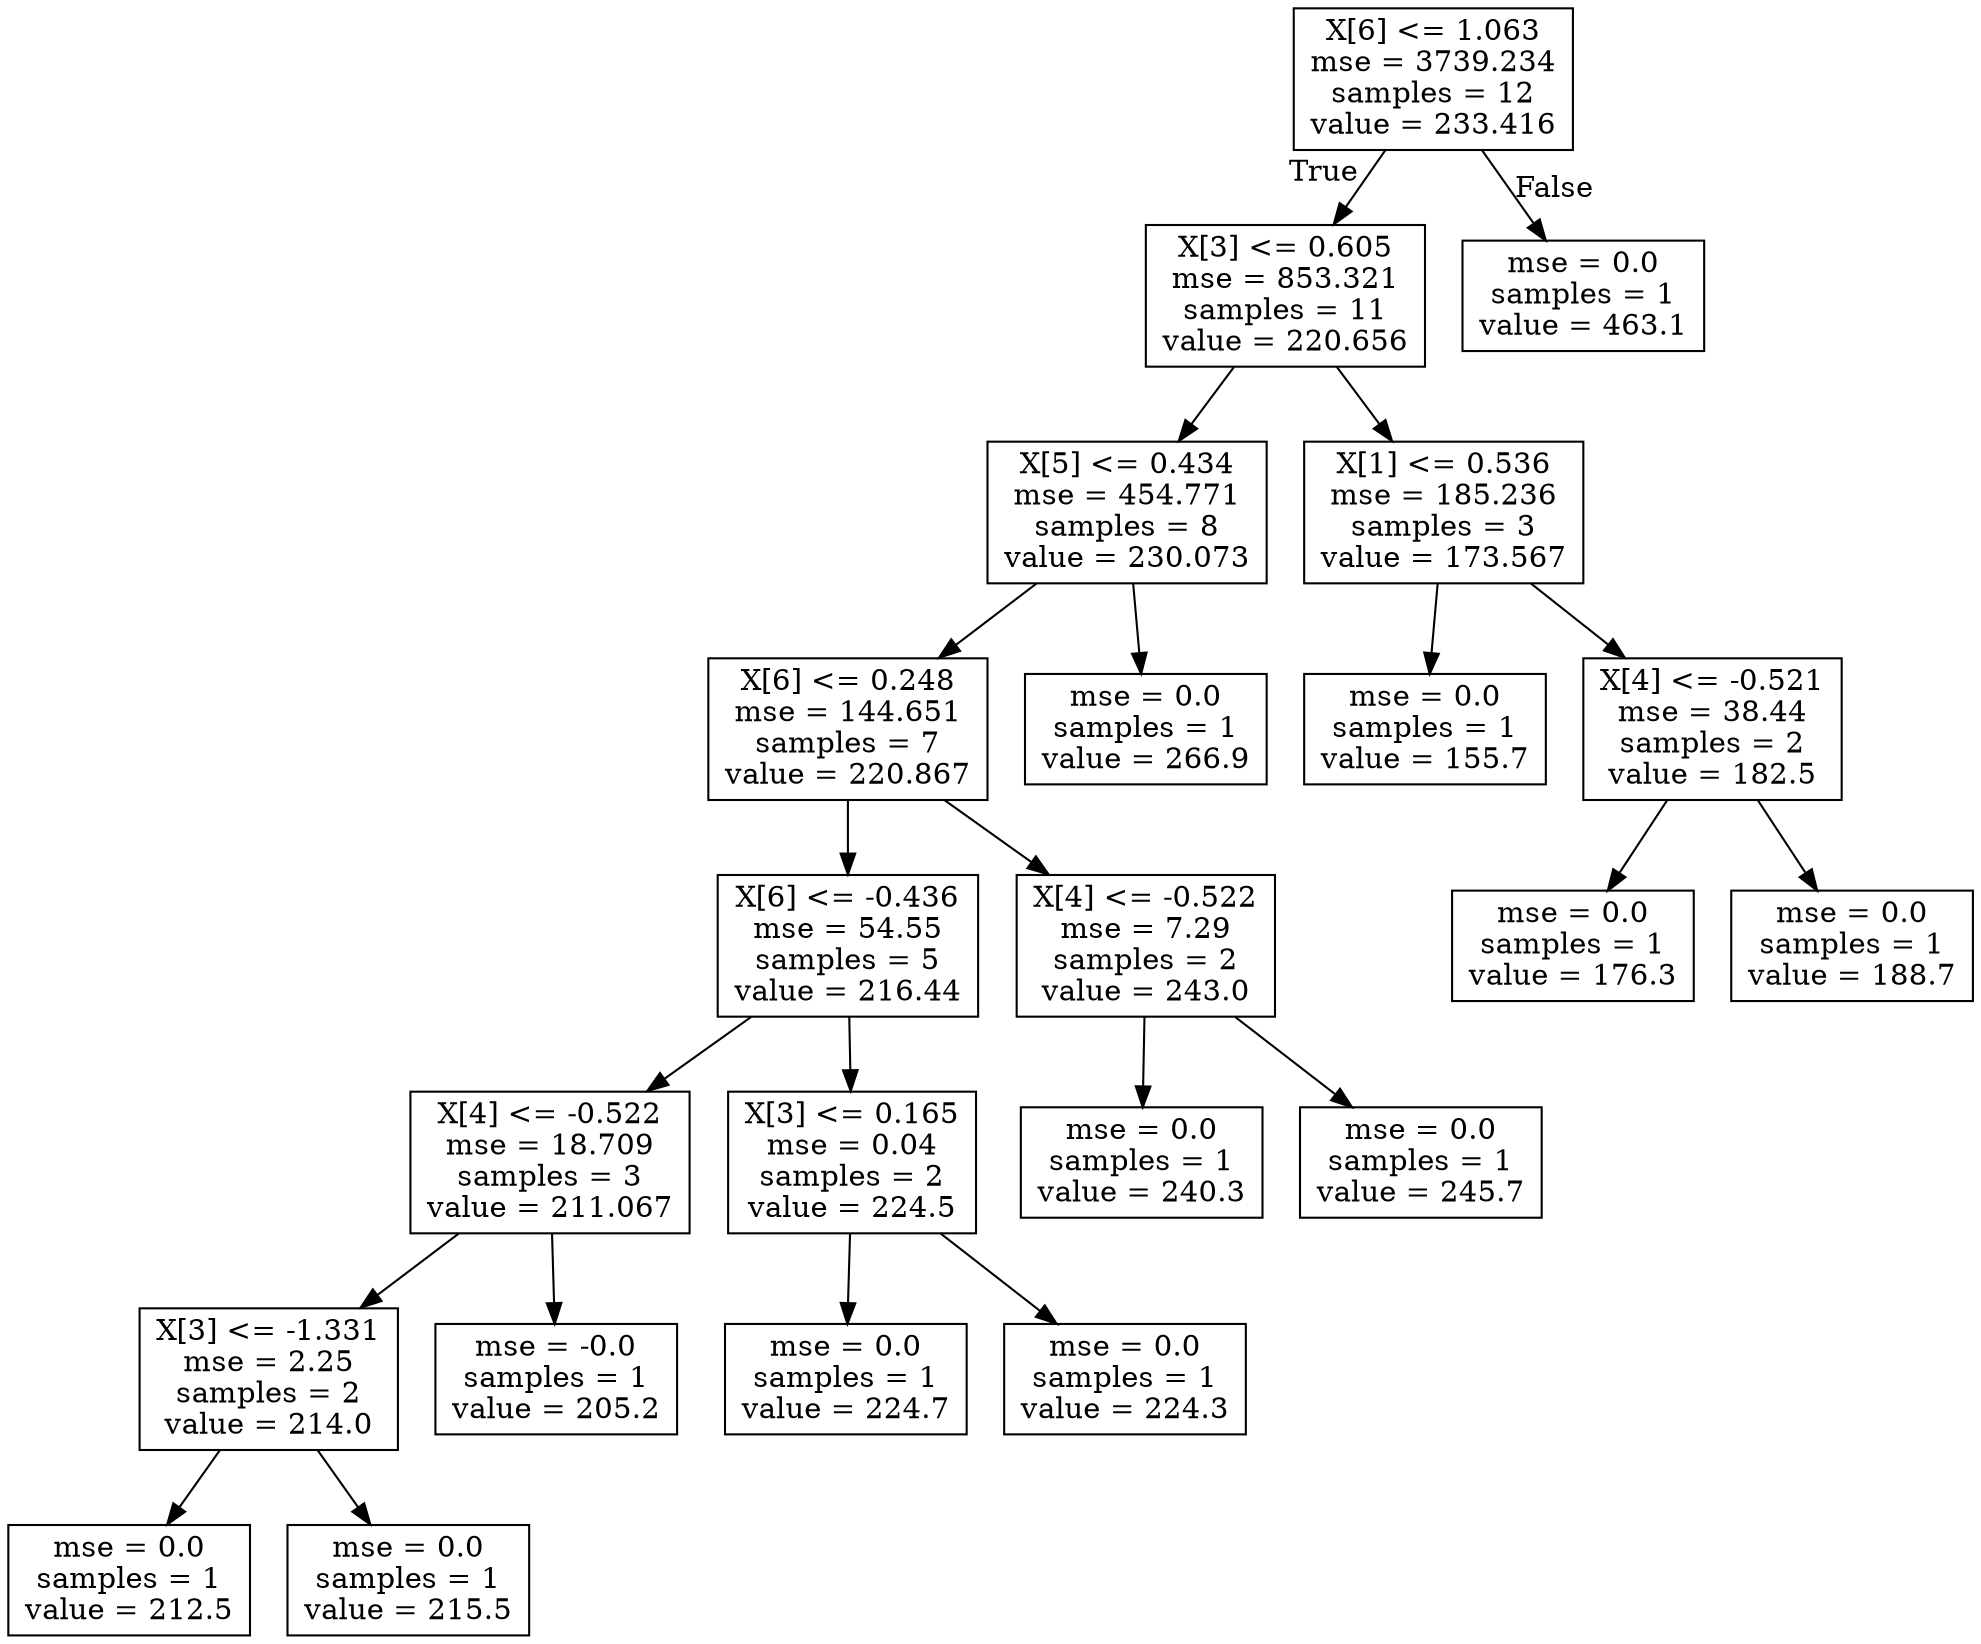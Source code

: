 digraph Tree {
node [shape=box] ;
0 [label="X[6] <= 1.063\nmse = 3739.234\nsamples = 12\nvalue = 233.416"] ;
1 [label="X[3] <= 0.605\nmse = 853.321\nsamples = 11\nvalue = 220.656"] ;
0 -> 1 [labeldistance=2.5, labelangle=45, headlabel="True"] ;
2 [label="X[5] <= 0.434\nmse = 454.771\nsamples = 8\nvalue = 230.073"] ;
1 -> 2 ;
3 [label="X[6] <= 0.248\nmse = 144.651\nsamples = 7\nvalue = 220.867"] ;
2 -> 3 ;
4 [label="X[6] <= -0.436\nmse = 54.55\nsamples = 5\nvalue = 216.44"] ;
3 -> 4 ;
5 [label="X[4] <= -0.522\nmse = 18.709\nsamples = 3\nvalue = 211.067"] ;
4 -> 5 ;
6 [label="X[3] <= -1.331\nmse = 2.25\nsamples = 2\nvalue = 214.0"] ;
5 -> 6 ;
7 [label="mse = 0.0\nsamples = 1\nvalue = 212.5"] ;
6 -> 7 ;
8 [label="mse = 0.0\nsamples = 1\nvalue = 215.5"] ;
6 -> 8 ;
9 [label="mse = -0.0\nsamples = 1\nvalue = 205.2"] ;
5 -> 9 ;
10 [label="X[3] <= 0.165\nmse = 0.04\nsamples = 2\nvalue = 224.5"] ;
4 -> 10 ;
11 [label="mse = 0.0\nsamples = 1\nvalue = 224.7"] ;
10 -> 11 ;
12 [label="mse = 0.0\nsamples = 1\nvalue = 224.3"] ;
10 -> 12 ;
13 [label="X[4] <= -0.522\nmse = 7.29\nsamples = 2\nvalue = 243.0"] ;
3 -> 13 ;
14 [label="mse = 0.0\nsamples = 1\nvalue = 240.3"] ;
13 -> 14 ;
15 [label="mse = 0.0\nsamples = 1\nvalue = 245.7"] ;
13 -> 15 ;
16 [label="mse = 0.0\nsamples = 1\nvalue = 266.9"] ;
2 -> 16 ;
17 [label="X[1] <= 0.536\nmse = 185.236\nsamples = 3\nvalue = 173.567"] ;
1 -> 17 ;
18 [label="mse = 0.0\nsamples = 1\nvalue = 155.7"] ;
17 -> 18 ;
19 [label="X[4] <= -0.521\nmse = 38.44\nsamples = 2\nvalue = 182.5"] ;
17 -> 19 ;
20 [label="mse = 0.0\nsamples = 1\nvalue = 176.3"] ;
19 -> 20 ;
21 [label="mse = 0.0\nsamples = 1\nvalue = 188.7"] ;
19 -> 21 ;
22 [label="mse = 0.0\nsamples = 1\nvalue = 463.1"] ;
0 -> 22 [labeldistance=2.5, labelangle=-45, headlabel="False"] ;
}